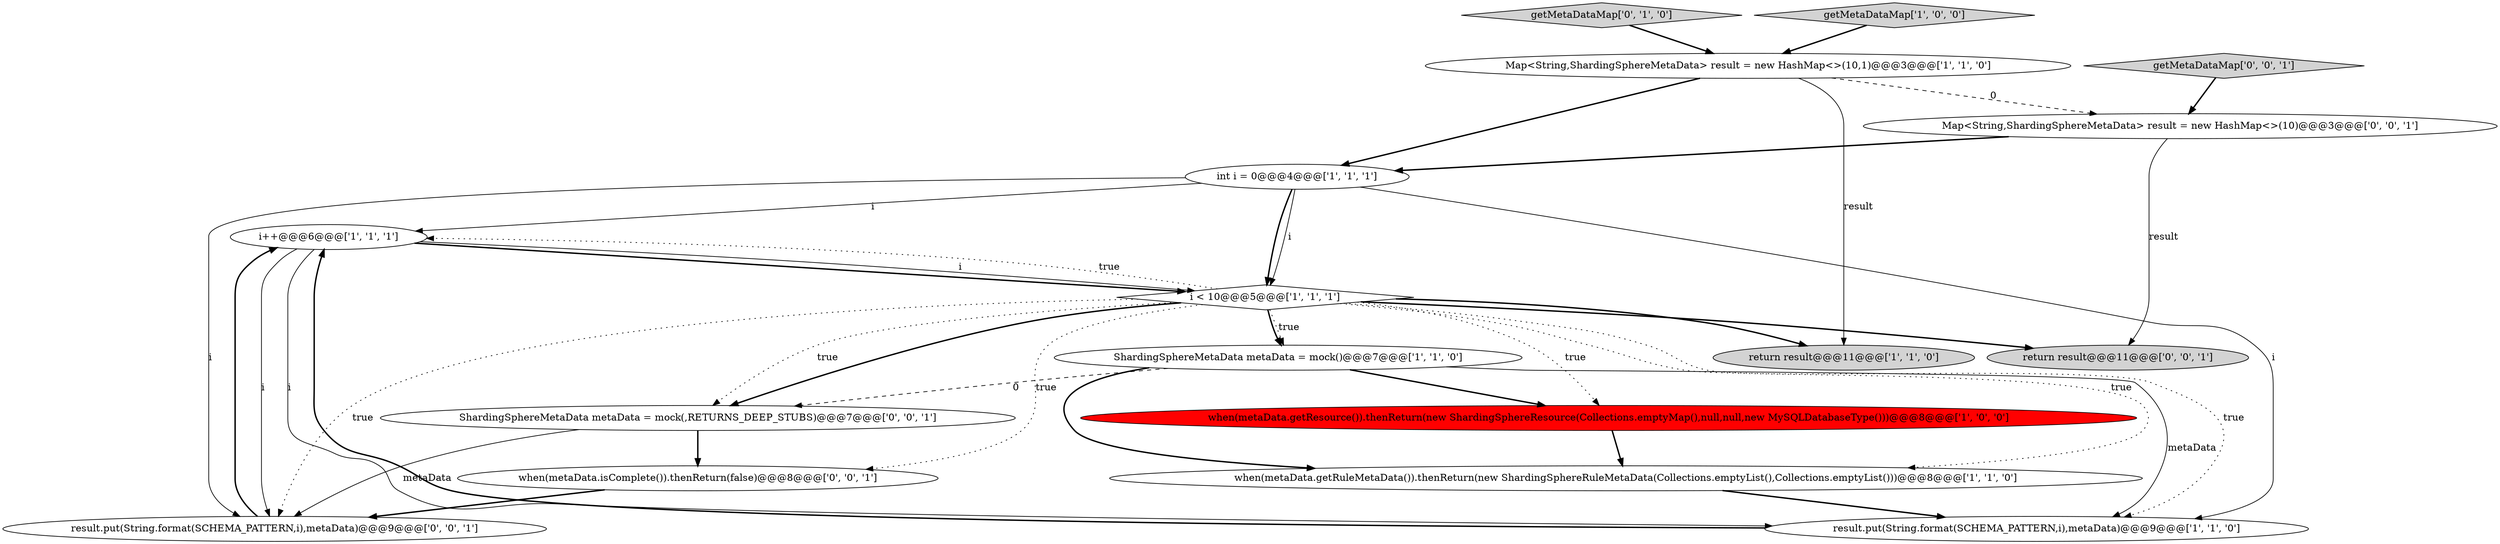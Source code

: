 digraph {
16 [style = filled, label = "Map<String,ShardingSphereMetaData> result = new HashMap<>(10)@@@3@@@['0', '0', '1']", fillcolor = white, shape = ellipse image = "AAA0AAABBB3BBB"];
15 [style = filled, label = "ShardingSphereMetaData metaData = mock(,RETURNS_DEEP_STUBS)@@@7@@@['0', '0', '1']", fillcolor = white, shape = ellipse image = "AAA0AAABBB3BBB"];
3 [style = filled, label = "Map<String,ShardingSphereMetaData> result = new HashMap<>(10,1)@@@3@@@['1', '1', '0']", fillcolor = white, shape = ellipse image = "AAA0AAABBB1BBB"];
11 [style = filled, label = "return result@@@11@@@['0', '0', '1']", fillcolor = lightgray, shape = ellipse image = "AAA0AAABBB3BBB"];
5 [style = filled, label = "when(metaData.getRuleMetaData()).thenReturn(new ShardingSphereRuleMetaData(Collections.emptyList(),Collections.emptyList()))@@@8@@@['1', '1', '0']", fillcolor = white, shape = ellipse image = "AAA0AAABBB1BBB"];
9 [style = filled, label = "when(metaData.getResource()).thenReturn(new ShardingSphereResource(Collections.emptyMap(),null,null,new MySQLDatabaseType()))@@@8@@@['1', '0', '0']", fillcolor = red, shape = ellipse image = "AAA1AAABBB1BBB"];
0 [style = filled, label = "int i = 0@@@4@@@['1', '1', '1']", fillcolor = white, shape = ellipse image = "AAA0AAABBB1BBB"];
1 [style = filled, label = "return result@@@11@@@['1', '1', '0']", fillcolor = lightgray, shape = ellipse image = "AAA0AAABBB1BBB"];
7 [style = filled, label = "i++@@@6@@@['1', '1', '1']", fillcolor = white, shape = ellipse image = "AAA0AAABBB1BBB"];
10 [style = filled, label = "getMetaDataMap['0', '1', '0']", fillcolor = lightgray, shape = diamond image = "AAA0AAABBB2BBB"];
12 [style = filled, label = "result.put(String.format(SCHEMA_PATTERN,i),metaData)@@@9@@@['0', '0', '1']", fillcolor = white, shape = ellipse image = "AAA0AAABBB3BBB"];
6 [style = filled, label = "getMetaDataMap['1', '0', '0']", fillcolor = lightgray, shape = diamond image = "AAA0AAABBB1BBB"];
13 [style = filled, label = "when(metaData.isComplete()).thenReturn(false)@@@8@@@['0', '0', '1']", fillcolor = white, shape = ellipse image = "AAA0AAABBB3BBB"];
14 [style = filled, label = "getMetaDataMap['0', '0', '1']", fillcolor = lightgray, shape = diamond image = "AAA0AAABBB3BBB"];
2 [style = filled, label = "ShardingSphereMetaData metaData = mock()@@@7@@@['1', '1', '0']", fillcolor = white, shape = ellipse image = "AAA0AAABBB1BBB"];
4 [style = filled, label = "i < 10@@@5@@@['1', '1', '1']", fillcolor = white, shape = diamond image = "AAA0AAABBB1BBB"];
8 [style = filled, label = "result.put(String.format(SCHEMA_PATTERN,i),metaData)@@@9@@@['1', '1', '0']", fillcolor = white, shape = ellipse image = "AAA0AAABBB1BBB"];
14->16 [style = bold, label=""];
6->3 [style = bold, label=""];
5->8 [style = bold, label=""];
4->5 [style = dotted, label="true"];
16->0 [style = bold, label=""];
15->13 [style = bold, label=""];
16->11 [style = solid, label="result"];
0->12 [style = solid, label="i"];
4->15 [style = bold, label=""];
4->8 [style = dotted, label="true"];
4->7 [style = dotted, label="true"];
10->3 [style = bold, label=""];
3->1 [style = solid, label="result"];
4->2 [style = bold, label=""];
7->4 [style = bold, label=""];
2->9 [style = bold, label=""];
0->4 [style = solid, label="i"];
4->15 [style = dotted, label="true"];
7->4 [style = solid, label="i"];
12->7 [style = bold, label=""];
3->0 [style = bold, label=""];
8->7 [style = bold, label=""];
2->15 [style = dashed, label="0"];
7->12 [style = solid, label="i"];
4->13 [style = dotted, label="true"];
13->12 [style = bold, label=""];
0->4 [style = bold, label=""];
0->8 [style = solid, label="i"];
9->5 [style = bold, label=""];
4->1 [style = bold, label=""];
4->9 [style = dotted, label="true"];
4->11 [style = bold, label=""];
4->12 [style = dotted, label="true"];
7->8 [style = solid, label="i"];
15->12 [style = solid, label="metaData"];
4->2 [style = dotted, label="true"];
3->16 [style = dashed, label="0"];
0->7 [style = solid, label="i"];
2->5 [style = bold, label=""];
2->8 [style = solid, label="metaData"];
}
